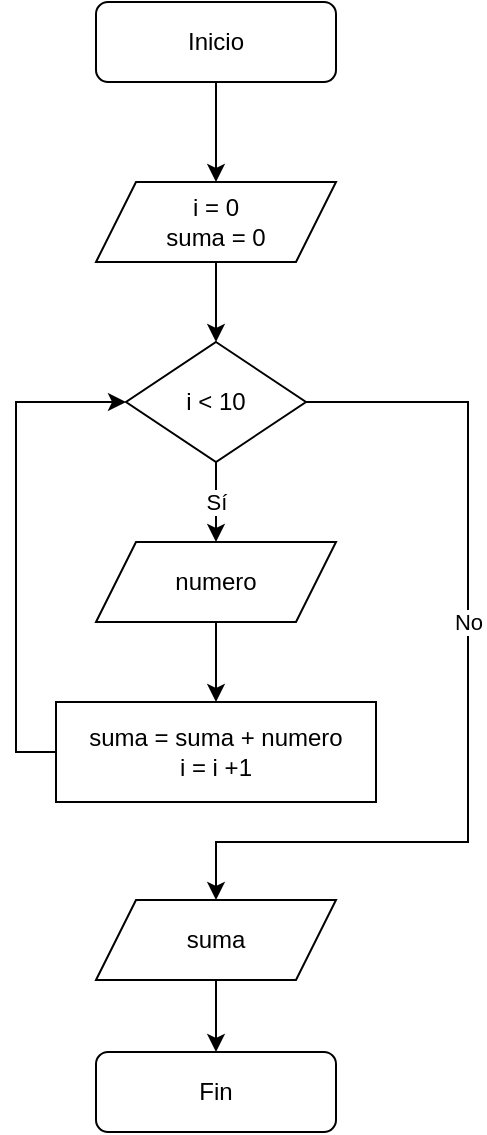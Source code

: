 <mxfile version="17.4.1" type="device"><diagram id="ey-urKOwn4CujP70RLTD" name="Page-1"><mxGraphModel dx="1420" dy="777" grid="1" gridSize="10" guides="1" tooltips="1" connect="1" arrows="1" fold="1" page="1" pageScale="1" pageWidth="827" pageHeight="1169" math="0" shadow="0"><root><mxCell id="0"/><mxCell id="1" parent="0"/><mxCell id="OFgO7Qvk_p8o4moHsYcs-6" style="edgeStyle=orthogonalEdgeStyle;rounded=0;orthogonalLoop=1;jettySize=auto;html=1;exitX=0.5;exitY=1;exitDx=0;exitDy=0;entryX=0.5;entryY=0;entryDx=0;entryDy=0;" edge="1" parent="1" source="OFgO7Qvk_p8o4moHsYcs-1" target="OFgO7Qvk_p8o4moHsYcs-3"><mxGeometry relative="1" as="geometry"/></mxCell><mxCell id="OFgO7Qvk_p8o4moHsYcs-1" value="Inicio" style="rounded=1;whiteSpace=wrap;html=1;" vertex="1" parent="1"><mxGeometry x="354" y="60" width="120" height="40" as="geometry"/></mxCell><mxCell id="OFgO7Qvk_p8o4moHsYcs-8" value="Sí" style="edgeStyle=orthogonalEdgeStyle;rounded=0;orthogonalLoop=1;jettySize=auto;html=1;entryX=0.5;entryY=0;entryDx=0;entryDy=0;" edge="1" parent="1" source="OFgO7Qvk_p8o4moHsYcs-2" target="OFgO7Qvk_p8o4moHsYcs-4"><mxGeometry relative="1" as="geometry"/></mxCell><mxCell id="OFgO7Qvk_p8o4moHsYcs-15" value="No" style="edgeStyle=orthogonalEdgeStyle;rounded=0;orthogonalLoop=1;jettySize=auto;html=1;exitX=1;exitY=0.5;exitDx=0;exitDy=0;entryX=0.5;entryY=0;entryDx=0;entryDy=0;" edge="1" parent="1" source="OFgO7Qvk_p8o4moHsYcs-2" target="OFgO7Qvk_p8o4moHsYcs-13"><mxGeometry x="-0.162" relative="1" as="geometry"><Array as="points"><mxPoint x="540" y="260"/><mxPoint x="540" y="480"/><mxPoint x="414" y="480"/></Array><mxPoint as="offset"/></mxGeometry></mxCell><mxCell id="OFgO7Qvk_p8o4moHsYcs-2" value="i &amp;lt; 10" style="rhombus;whiteSpace=wrap;html=1;" vertex="1" parent="1"><mxGeometry x="369" y="230" width="90" height="60" as="geometry"/></mxCell><mxCell id="OFgO7Qvk_p8o4moHsYcs-7" style="edgeStyle=orthogonalEdgeStyle;rounded=0;orthogonalLoop=1;jettySize=auto;html=1;exitX=0.5;exitY=1;exitDx=0;exitDy=0;entryX=0.5;entryY=0;entryDx=0;entryDy=0;" edge="1" parent="1" source="OFgO7Qvk_p8o4moHsYcs-3" target="OFgO7Qvk_p8o4moHsYcs-2"><mxGeometry relative="1" as="geometry"/></mxCell><mxCell id="OFgO7Qvk_p8o4moHsYcs-3" value="i = 0&lt;br&gt;suma = 0" style="shape=parallelogram;perimeter=parallelogramPerimeter;whiteSpace=wrap;html=1;fixedSize=1;" vertex="1" parent="1"><mxGeometry x="354" y="150" width="120" height="40" as="geometry"/></mxCell><mxCell id="OFgO7Qvk_p8o4moHsYcs-9" style="edgeStyle=orthogonalEdgeStyle;rounded=0;orthogonalLoop=1;jettySize=auto;html=1;" edge="1" parent="1" source="OFgO7Qvk_p8o4moHsYcs-4" target="OFgO7Qvk_p8o4moHsYcs-5"><mxGeometry relative="1" as="geometry"/></mxCell><mxCell id="OFgO7Qvk_p8o4moHsYcs-4" value="numero" style="shape=parallelogram;perimeter=parallelogramPerimeter;whiteSpace=wrap;html=1;fixedSize=1;" vertex="1" parent="1"><mxGeometry x="354" y="330" width="120" height="40" as="geometry"/></mxCell><mxCell id="OFgO7Qvk_p8o4moHsYcs-12" style="edgeStyle=orthogonalEdgeStyle;rounded=0;orthogonalLoop=1;jettySize=auto;html=1;exitX=0;exitY=0.5;exitDx=0;exitDy=0;entryX=0;entryY=0.5;entryDx=0;entryDy=0;" edge="1" parent="1" source="OFgO7Qvk_p8o4moHsYcs-5" target="OFgO7Qvk_p8o4moHsYcs-2"><mxGeometry relative="1" as="geometry"/></mxCell><mxCell id="OFgO7Qvk_p8o4moHsYcs-5" value="suma = suma + numero&lt;br&gt;i = i +1" style="rounded=0;whiteSpace=wrap;html=1;" vertex="1" parent="1"><mxGeometry x="334" y="410" width="160" height="50" as="geometry"/></mxCell><mxCell id="OFgO7Qvk_p8o4moHsYcs-17" style="edgeStyle=orthogonalEdgeStyle;rounded=0;orthogonalLoop=1;jettySize=auto;html=1;entryX=0.5;entryY=0;entryDx=0;entryDy=0;" edge="1" parent="1" source="OFgO7Qvk_p8o4moHsYcs-13" target="OFgO7Qvk_p8o4moHsYcs-16"><mxGeometry relative="1" as="geometry"/></mxCell><mxCell id="OFgO7Qvk_p8o4moHsYcs-13" value="suma" style="shape=parallelogram;perimeter=parallelogramPerimeter;whiteSpace=wrap;html=1;fixedSize=1;" vertex="1" parent="1"><mxGeometry x="354" y="509" width="120" height="40" as="geometry"/></mxCell><mxCell id="OFgO7Qvk_p8o4moHsYcs-16" value="Fin" style="rounded=1;whiteSpace=wrap;html=1;" vertex="1" parent="1"><mxGeometry x="354" y="585" width="120" height="40" as="geometry"/></mxCell></root></mxGraphModel></diagram></mxfile>